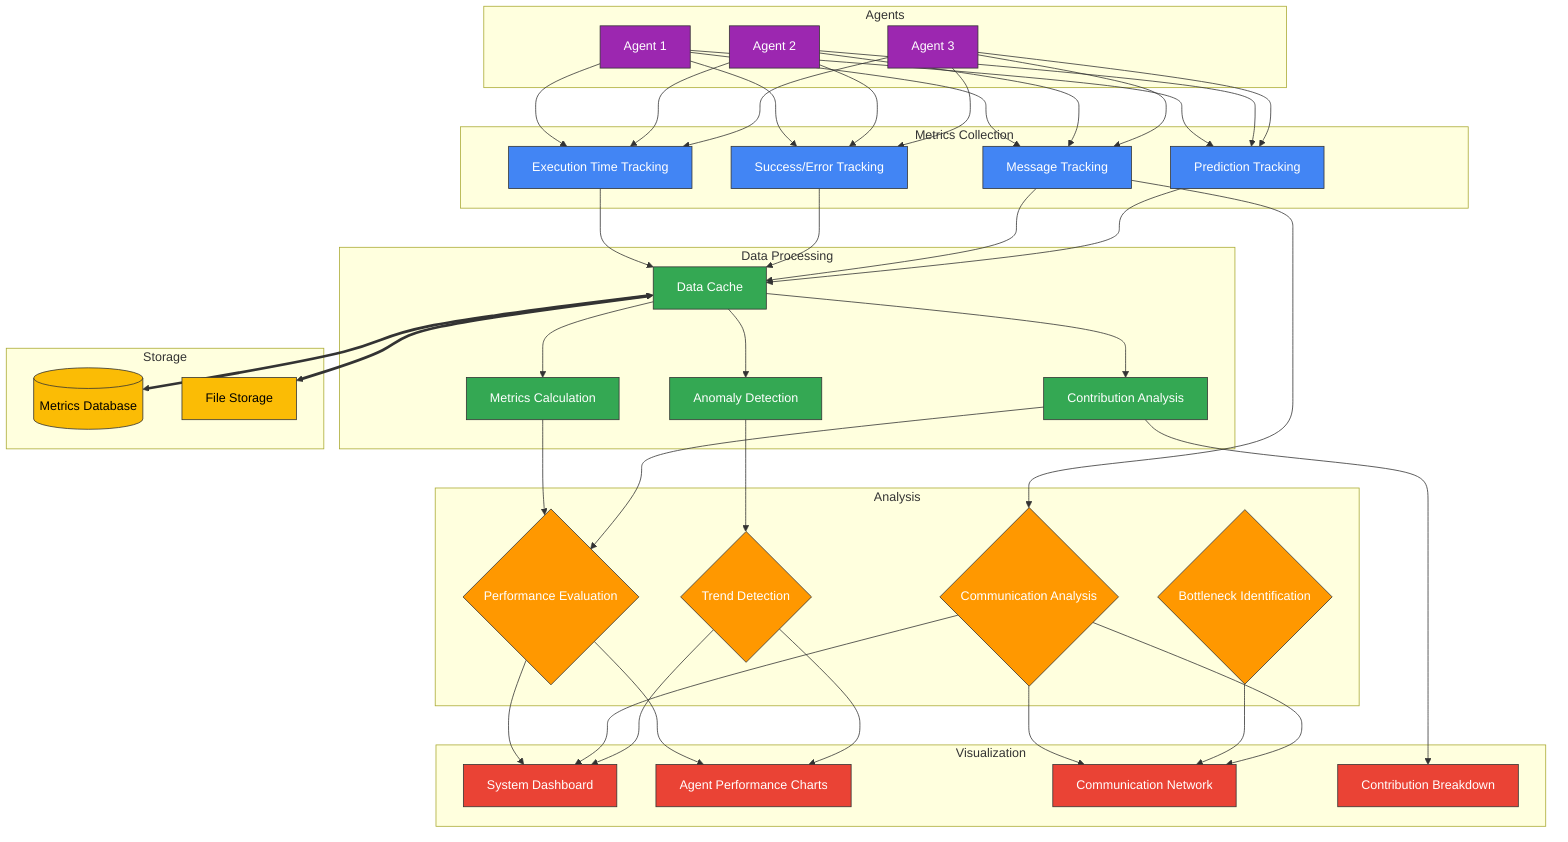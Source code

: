 flowchart TD
    subgraph Agents
        A1[Agent 1]
        A2[Agent 2]
        A3[Agent 3]
    end

    subgraph Metrics Collection
        M1[Execution Time Tracking]
        M2[Success/Error Tracking]
        M3[Message Tracking]
        M4[Prediction Tracking]
    end

    subgraph Data Processing
        DP1[Data Cache]
        DP2[Metrics Calculation]
        DP3[Anomaly Detection]
        DP4[Contribution Analysis]
    end

    subgraph Storage
        S1[(Metrics Database)]
        S2[File Storage]
    end

    subgraph Analysis
        AN1{Performance Evaluation}
        AN2{Communication Analysis}
        AN3{Trend Detection}
        AN4{Bottleneck Identification}
    end

    subgraph Visualization
        V1[System Dashboard]
        V2[Agent Performance Charts]
        V3[Communication Network]
        V4[Contribution Breakdown]
    end

    %% Data flow between components
    A1 --> M1 & M2 & M3 & M4
    A2 --> M1 & M2 & M3 & M4
    A3 --> M1 & M2 & M3 & M4

    M1 & M2 & M3 & M4 --> DP1
    DP1 --> DP2 --> AN1
    DP1 --> DP3 --> AN3
    DP1 --> DP4 --> AN1

    DP1 <==> S1
    DP1 <==> S2

    AN1 --> V1 & V2
    AN2 --> V1 & V3
    AN3 --> V1 & V2
    AN4 --> V3

    M3 --> AN2 --> V3
    DP4 --> V4

    %% Styles
    classDef agents fill:#9C27B0,stroke:#333,stroke-width:1px,color:white;
    classDef metrics fill:#4285F4,stroke:#333,stroke-width:1px,color:white;
    classDef processing fill:#34A853,stroke:#333,stroke-width:1px,color:white;
    classDef storage fill:#FBBC05,stroke:#333,stroke-width:1px,color:black;
    classDef analysis fill:#FF9800,stroke:#333,stroke-width:1px,color:white;
    classDef visualization fill:#EA4335,stroke:#333,stroke-width:1px,color:white;

    class A1,A2,A3 agents;
    class M1,M2,M3,M4 metrics;
    class DP1,DP2,DP3,DP4 processing;
    class S1,S2 storage;
    class AN1,AN2,AN3,AN4 analysis;
    class V1,V2,V3,V4 visualization;